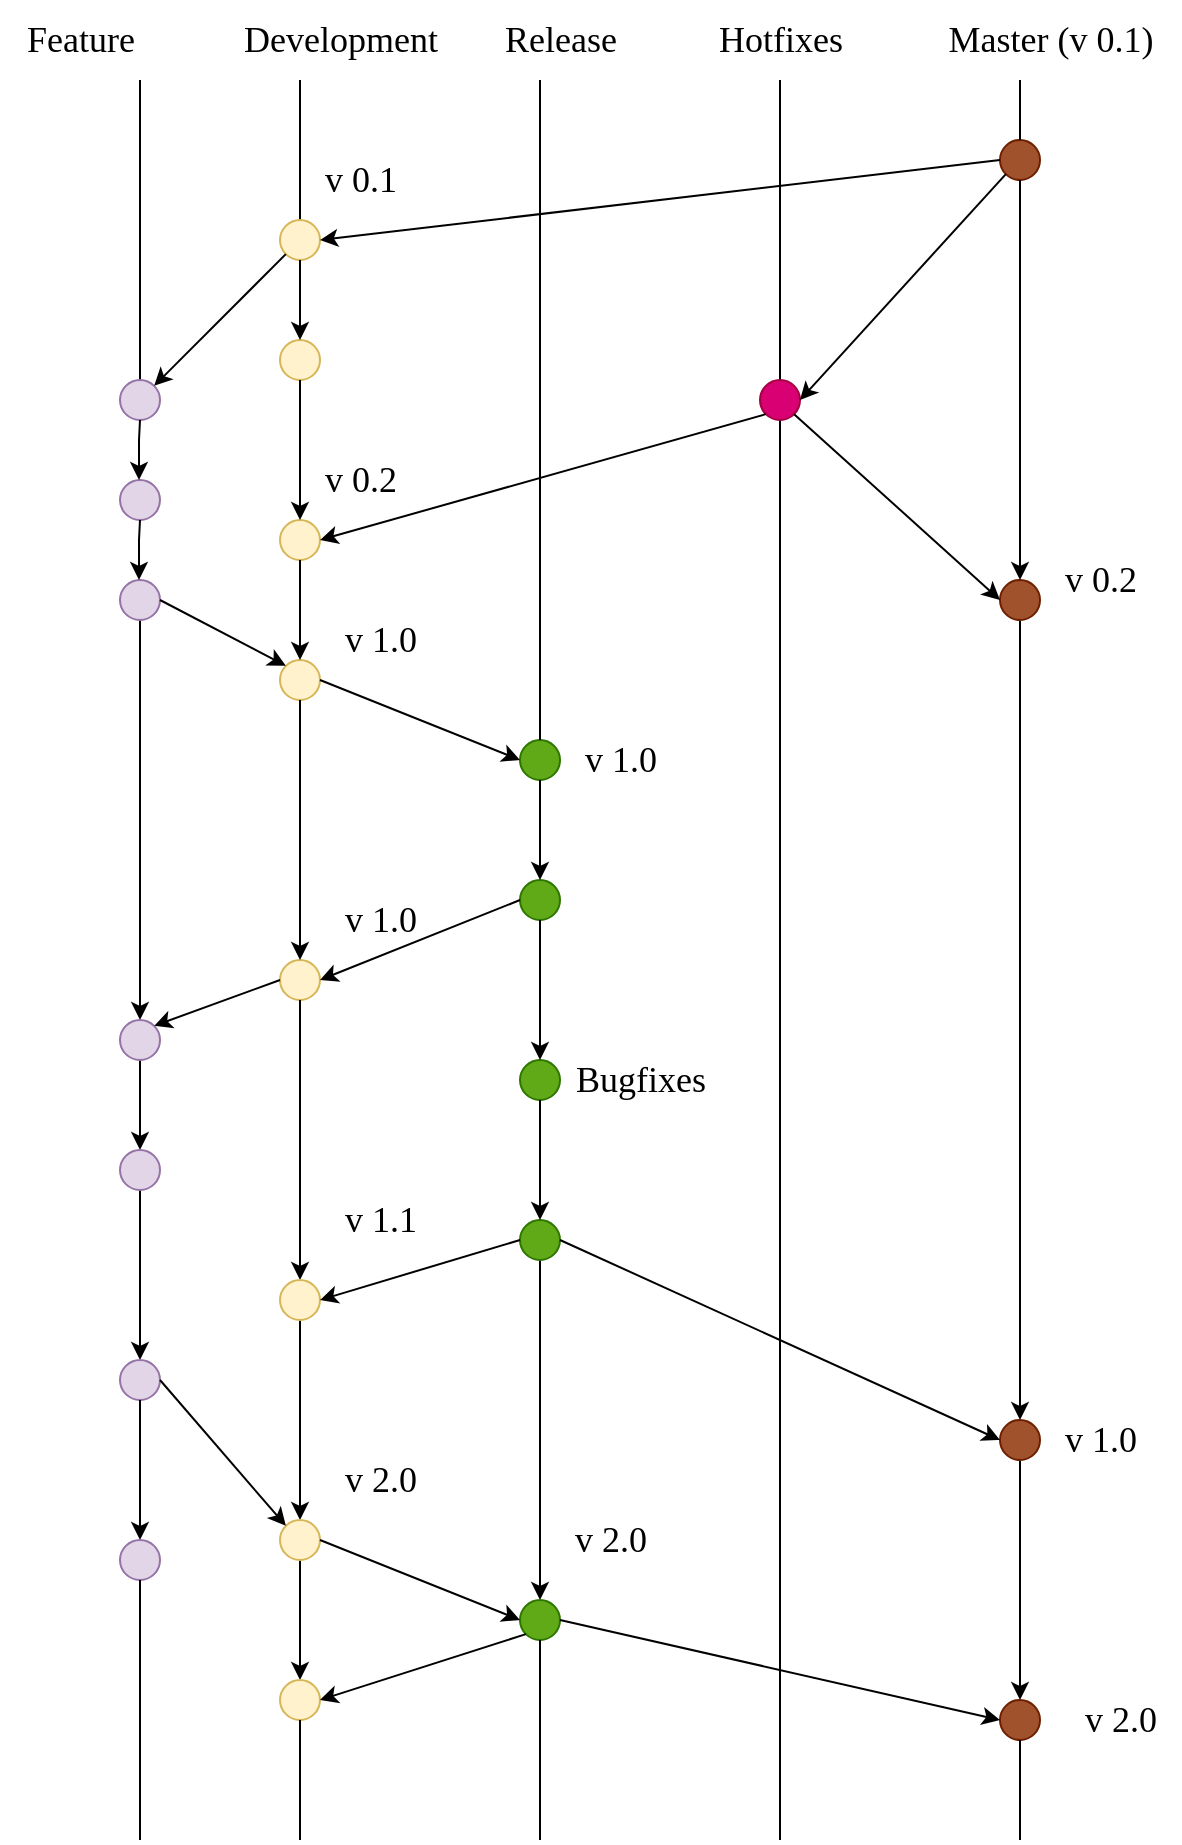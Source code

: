 <mxfile version="22.0.8" type="github">
  <diagram name="Page-1" id="VSwwi6WNwbjSL4F4yCFp">
    <mxGraphModel dx="1050" dy="534" grid="1" gridSize="10" guides="1" tooltips="1" connect="1" arrows="1" fold="1" page="1" pageScale="1" pageWidth="827" pageHeight="1169" math="0" shadow="0">
      <root>
        <mxCell id="0" />
        <mxCell id="1" parent="0" />
        <mxCell id="Z_4B-vqm52RrNjGj6U1s-2" value="" style="endArrow=none;html=1;rounded=0;" parent="1" source="Z_4B-vqm52RrNjGj6U1s-12" edge="1">
          <mxGeometry width="50" height="50" relative="1" as="geometry">
            <mxPoint x="120" y="1081.6" as="sourcePoint" />
            <mxPoint x="120" y="40" as="targetPoint" />
          </mxGeometry>
        </mxCell>
        <mxCell id="Z_4B-vqm52RrNjGj6U1s-4" value="" style="endArrow=none;html=1;rounded=0;" parent="1" source="Z_4B-vqm52RrNjGj6U1s-26" edge="1">
          <mxGeometry width="50" height="50" relative="1" as="geometry">
            <mxPoint x="200" y="1081.6" as="sourcePoint" />
            <mxPoint x="200" y="40" as="targetPoint" />
          </mxGeometry>
        </mxCell>
        <mxCell id="Z_4B-vqm52RrNjGj6U1s-6" value="" style="endArrow=none;html=1;rounded=0;" parent="1" source="Z_4B-vqm52RrNjGj6U1s-22" edge="1">
          <mxGeometry width="50" height="50" relative="1" as="geometry">
            <mxPoint x="440" y="1121.6" as="sourcePoint" />
            <mxPoint x="440" y="40" as="targetPoint" />
          </mxGeometry>
        </mxCell>
        <mxCell id="Z_4B-vqm52RrNjGj6U1s-12" value="" style="ellipse;whiteSpace=wrap;html=1;aspect=fixed;fillColor=#e1d5e7;strokeColor=#9673a6;" parent="1" vertex="1">
          <mxGeometry x="110" y="190" width="20" height="20" as="geometry" />
        </mxCell>
        <mxCell id="Z_4B-vqm52RrNjGj6U1s-14" value="" style="ellipse;whiteSpace=wrap;html=1;aspect=fixed;fillColor=#e1d5e7;strokeColor=#9673a6;" parent="1" vertex="1">
          <mxGeometry x="110" y="240" width="20" height="20" as="geometry" />
        </mxCell>
        <mxCell id="Z_4B-vqm52RrNjGj6U1s-83" style="edgeStyle=orthogonalEdgeStyle;rounded=0;orthogonalLoop=1;jettySize=auto;html=1;exitX=0.5;exitY=1;exitDx=0;exitDy=0;entryX=0.5;entryY=0;entryDx=0;entryDy=0;" parent="1" source="Z_4B-vqm52RrNjGj6U1s-16" target="Z_4B-vqm52RrNjGj6U1s-67" edge="1">
          <mxGeometry relative="1" as="geometry" />
        </mxCell>
        <mxCell id="Z_4B-vqm52RrNjGj6U1s-16" value="" style="ellipse;whiteSpace=wrap;html=1;aspect=fixed;fillColor=#e1d5e7;strokeColor=#9673a6;" parent="1" vertex="1">
          <mxGeometry x="110" y="290" width="20" height="20" as="geometry" />
        </mxCell>
        <mxCell id="Z_4B-vqm52RrNjGj6U1s-19" value="" style="ellipse;whiteSpace=wrap;html=1;aspect=fixed;fillColor=#a0522d;strokeColor=#6D1F00;fontColor=#ffffff;" parent="1" vertex="1">
          <mxGeometry x="550" y="70" width="20" height="20" as="geometry" />
        </mxCell>
        <mxCell id="Z_4B-vqm52RrNjGj6U1s-113" style="edgeStyle=orthogonalEdgeStyle;rounded=0;orthogonalLoop=1;jettySize=auto;html=1;exitX=0.5;exitY=1;exitDx=0;exitDy=0;entryX=0.5;entryY=0;entryDx=0;entryDy=0;" parent="1" source="Z_4B-vqm52RrNjGj6U1s-20" target="Z_4B-vqm52RrNjGj6U1s-86" edge="1">
          <mxGeometry relative="1" as="geometry" />
        </mxCell>
        <mxCell id="Z_4B-vqm52RrNjGj6U1s-20" value="" style="ellipse;whiteSpace=wrap;html=1;aspect=fixed;fillColor=#a0522d;strokeColor=#6D1F00;fontColor=#ffffff;" parent="1" vertex="1">
          <mxGeometry x="550" y="290" width="20" height="20" as="geometry" />
        </mxCell>
        <mxCell id="Z_4B-vqm52RrNjGj6U1s-23" value="" style="endArrow=none;html=1;rounded=0;" parent="1" target="Z_4B-vqm52RrNjGj6U1s-22" edge="1">
          <mxGeometry width="50" height="50" relative="1" as="geometry">
            <mxPoint x="440" y="920" as="sourcePoint" />
            <mxPoint x="440" y="40" as="targetPoint" />
          </mxGeometry>
        </mxCell>
        <mxCell id="Z_4B-vqm52RrNjGj6U1s-22" value="" style="ellipse;whiteSpace=wrap;html=1;aspect=fixed;fillColor=#d80073;fontColor=#ffffff;strokeColor=#A50040;" parent="1" vertex="1">
          <mxGeometry x="430" y="190" width="20" height="20" as="geometry" />
        </mxCell>
        <mxCell id="Z_4B-vqm52RrNjGj6U1s-24" value="" style="ellipse;whiteSpace=wrap;html=1;aspect=fixed;fillColor=#fff2cc;strokeColor=#d6b656;" parent="1" vertex="1">
          <mxGeometry x="190" y="260" width="20" height="20" as="geometry" />
        </mxCell>
        <mxCell id="Z_4B-vqm52RrNjGj6U1s-26" value="" style="ellipse;whiteSpace=wrap;html=1;aspect=fixed;fillColor=#fff2cc;strokeColor=#d6b656;" parent="1" vertex="1">
          <mxGeometry x="190" y="110" width="20" height="20" as="geometry" />
        </mxCell>
        <mxCell id="Z_4B-vqm52RrNjGj6U1s-28" value="" style="ellipse;whiteSpace=wrap;html=1;aspect=fixed;fillColor=#fff2cc;strokeColor=#d6b656;" parent="1" vertex="1">
          <mxGeometry x="190" y="170" width="20" height="20" as="geometry" />
        </mxCell>
        <mxCell id="Z_4B-vqm52RrNjGj6U1s-30" value="" style="endArrow=classic;html=1;rounded=0;entryX=1;entryY=0.5;entryDx=0;entryDy=0;exitX=0;exitY=0.5;exitDx=0;exitDy=0;" parent="1" source="Z_4B-vqm52RrNjGj6U1s-19" target="Z_4B-vqm52RrNjGj6U1s-26" edge="1">
          <mxGeometry width="50" height="50" relative="1" as="geometry">
            <mxPoint x="390" y="270" as="sourcePoint" />
            <mxPoint x="440" y="220" as="targetPoint" />
          </mxGeometry>
        </mxCell>
        <mxCell id="Z_4B-vqm52RrNjGj6U1s-31" value="" style="endArrow=classic;html=1;rounded=0;exitX=0.5;exitY=1;exitDx=0;exitDy=0;entryX=0.5;entryY=0;entryDx=0;entryDy=0;" parent="1" source="Z_4B-vqm52RrNjGj6U1s-26" target="Z_4B-vqm52RrNjGj6U1s-28" edge="1">
          <mxGeometry width="50" height="50" relative="1" as="geometry">
            <mxPoint x="390" y="270" as="sourcePoint" />
            <mxPoint x="440" y="220" as="targetPoint" />
          </mxGeometry>
        </mxCell>
        <mxCell id="Z_4B-vqm52RrNjGj6U1s-32" value="" style="endArrow=classic;html=1;rounded=0;exitX=0.5;exitY=1;exitDx=0;exitDy=0;entryX=0.5;entryY=0;entryDx=0;entryDy=0;" parent="1" source="Z_4B-vqm52RrNjGj6U1s-28" target="Z_4B-vqm52RrNjGj6U1s-24" edge="1">
          <mxGeometry width="50" height="50" relative="1" as="geometry">
            <mxPoint x="210" y="140" as="sourcePoint" />
            <mxPoint x="210" y="180" as="targetPoint" />
          </mxGeometry>
        </mxCell>
        <mxCell id="Z_4B-vqm52RrNjGj6U1s-34" value="" style="endArrow=classic;html=1;rounded=0;exitX=0;exitY=1;exitDx=0;exitDy=0;entryX=1;entryY=0;entryDx=0;entryDy=0;" parent="1" source="Z_4B-vqm52RrNjGj6U1s-26" target="Z_4B-vqm52RrNjGj6U1s-12" edge="1">
          <mxGeometry width="50" height="50" relative="1" as="geometry">
            <mxPoint x="200" y="130" as="sourcePoint" />
            <mxPoint x="60" y="170" as="targetPoint" />
          </mxGeometry>
        </mxCell>
        <mxCell id="Z_4B-vqm52RrNjGj6U1s-35" value="" style="endArrow=classic;html=1;rounded=0;entryX=0.5;entryY=0;entryDx=0;entryDy=0;" parent="1" edge="1">
          <mxGeometry width="50" height="50" relative="1" as="geometry">
            <mxPoint x="120" y="210" as="sourcePoint" />
            <mxPoint x="119.5" y="240" as="targetPoint" />
            <Array as="points">
              <mxPoint x="119.5" y="220" />
            </Array>
          </mxGeometry>
        </mxCell>
        <mxCell id="Z_4B-vqm52RrNjGj6U1s-36" value="" style="endArrow=classic;html=1;rounded=0;entryX=0.5;entryY=0;entryDx=0;entryDy=0;" parent="1" edge="1">
          <mxGeometry width="50" height="50" relative="1" as="geometry">
            <mxPoint x="120" y="260" as="sourcePoint" />
            <mxPoint x="119.5" y="290" as="targetPoint" />
            <Array as="points">
              <mxPoint x="119.5" y="270" />
            </Array>
          </mxGeometry>
        </mxCell>
        <mxCell id="Z_4B-vqm52RrNjGj6U1s-37" value="" style="endArrow=classic;html=1;rounded=0;entryX=1;entryY=0.5;entryDx=0;entryDy=0;exitX=0;exitY=1;exitDx=0;exitDy=0;" parent="1" source="Z_4B-vqm52RrNjGj6U1s-22" edge="1">
          <mxGeometry width="50" height="50" relative="1" as="geometry">
            <mxPoint x="550" y="230" as="sourcePoint" />
            <mxPoint x="210" y="270" as="targetPoint" />
          </mxGeometry>
        </mxCell>
        <mxCell id="Z_4B-vqm52RrNjGj6U1s-38" value="" style="endArrow=classic;html=1;rounded=0;entryX=0;entryY=0.5;entryDx=0;entryDy=0;exitX=1;exitY=1;exitDx=0;exitDy=0;" parent="1" source="Z_4B-vqm52RrNjGj6U1s-22" target="Z_4B-vqm52RrNjGj6U1s-20" edge="1">
          <mxGeometry width="50" height="50" relative="1" as="geometry">
            <mxPoint x="390" y="370" as="sourcePoint" />
            <mxPoint x="440" y="320" as="targetPoint" />
          </mxGeometry>
        </mxCell>
        <mxCell id="Z_4B-vqm52RrNjGj6U1s-39" value="" style="ellipse;whiteSpace=wrap;html=1;aspect=fixed;fillColor=#fff2cc;strokeColor=#d6b656;" parent="1" vertex="1">
          <mxGeometry x="190" y="330" width="20" height="20" as="geometry" />
        </mxCell>
        <mxCell id="Z_4B-vqm52RrNjGj6U1s-41" value="" style="ellipse;whiteSpace=wrap;html=1;aspect=fixed;fillColor=#fff2cc;strokeColor=#d6b656;" parent="1" vertex="1">
          <mxGeometry x="190" y="480" width="20" height="20" as="geometry" />
        </mxCell>
        <mxCell id="Z_4B-vqm52RrNjGj6U1s-44" value="" style="ellipse;whiteSpace=wrap;html=1;aspect=fixed;fillColor=#60a917;strokeColor=#2D7600;fontColor=#ffffff;" parent="1" vertex="1">
          <mxGeometry x="310" y="370" width="20" height="20" as="geometry" />
        </mxCell>
        <mxCell id="Z_4B-vqm52RrNjGj6U1s-45" value="" style="ellipse;whiteSpace=wrap;html=1;aspect=fixed;fillColor=#60a917;strokeColor=#2D7600;fontColor=#ffffff;" parent="1" vertex="1">
          <mxGeometry x="310" y="440" width="20" height="20" as="geometry" />
        </mxCell>
        <mxCell id="Z_4B-vqm52RrNjGj6U1s-49" value="" style="endArrow=classic;html=1;rounded=0;exitX=1;exitY=0.5;exitDx=0;exitDy=0;entryX=0;entryY=0;entryDx=0;entryDy=0;" parent="1" source="Z_4B-vqm52RrNjGj6U1s-16" target="Z_4B-vqm52RrNjGj6U1s-39" edge="1">
          <mxGeometry width="50" height="50" relative="1" as="geometry">
            <mxPoint x="390" y="370" as="sourcePoint" />
            <mxPoint x="440" y="320" as="targetPoint" />
          </mxGeometry>
        </mxCell>
        <mxCell id="Z_4B-vqm52RrNjGj6U1s-50" value="" style="endArrow=classic;html=1;rounded=0;entryX=0;entryY=0.5;entryDx=0;entryDy=0;exitX=1;exitY=0.5;exitDx=0;exitDy=0;" parent="1" source="Z_4B-vqm52RrNjGj6U1s-39" target="Z_4B-vqm52RrNjGj6U1s-44" edge="1">
          <mxGeometry width="50" height="50" relative="1" as="geometry">
            <mxPoint x="207" y="347" as="sourcePoint" />
            <mxPoint x="273" y="373" as="targetPoint" />
          </mxGeometry>
        </mxCell>
        <mxCell id="Z_4B-vqm52RrNjGj6U1s-51" value="" style="endArrow=none;html=1;rounded=0;exitX=0.5;exitY=0;exitDx=0;exitDy=0;" parent="1" source="Z_4B-vqm52RrNjGj6U1s-44" edge="1">
          <mxGeometry width="50" height="50" relative="1" as="geometry">
            <mxPoint x="390" y="370" as="sourcePoint" />
            <mxPoint x="320" y="40" as="targetPoint" />
          </mxGeometry>
        </mxCell>
        <mxCell id="Z_4B-vqm52RrNjGj6U1s-52" value="" style="endArrow=classic;html=1;rounded=0;exitX=0.5;exitY=1;exitDx=0;exitDy=0;entryX=0.5;entryY=0;entryDx=0;entryDy=0;" parent="1" source="Z_4B-vqm52RrNjGj6U1s-44" target="Z_4B-vqm52RrNjGj6U1s-45" edge="1">
          <mxGeometry width="50" height="50" relative="1" as="geometry">
            <mxPoint x="390" y="470" as="sourcePoint" />
            <mxPoint x="440" y="420" as="targetPoint" />
          </mxGeometry>
        </mxCell>
        <mxCell id="Z_4B-vqm52RrNjGj6U1s-57" value="" style="endArrow=classic;html=1;rounded=0;exitX=0;exitY=0.5;exitDx=0;exitDy=0;entryX=1;entryY=0.5;entryDx=0;entryDy=0;" parent="1" source="Z_4B-vqm52RrNjGj6U1s-45" target="Z_4B-vqm52RrNjGj6U1s-41" edge="1">
          <mxGeometry width="50" height="50" relative="1" as="geometry">
            <mxPoint x="390" y="470" as="sourcePoint" />
            <mxPoint x="440" y="420" as="targetPoint" />
          </mxGeometry>
        </mxCell>
        <mxCell id="Z_4B-vqm52RrNjGj6U1s-58" value="" style="endArrow=classic;html=1;rounded=0;exitX=0.5;exitY=1;exitDx=0;exitDy=0;entryX=0.5;entryY=0;entryDx=0;entryDy=0;" parent="1" source="Z_4B-vqm52RrNjGj6U1s-24" target="Z_4B-vqm52RrNjGj6U1s-39" edge="1">
          <mxGeometry width="50" height="50" relative="1" as="geometry">
            <mxPoint x="390" y="470" as="sourcePoint" />
            <mxPoint x="440" y="420" as="targetPoint" />
          </mxGeometry>
        </mxCell>
        <mxCell id="Z_4B-vqm52RrNjGj6U1s-59" value="" style="endArrow=classic;html=1;rounded=0;exitX=0.5;exitY=1;exitDx=0;exitDy=0;entryX=0.5;entryY=0;entryDx=0;entryDy=0;" parent="1" source="Z_4B-vqm52RrNjGj6U1s-39" target="Z_4B-vqm52RrNjGj6U1s-41" edge="1">
          <mxGeometry width="50" height="50" relative="1" as="geometry">
            <mxPoint x="220" y="380" as="sourcePoint" />
            <mxPoint x="220" y="430" as="targetPoint" />
          </mxGeometry>
        </mxCell>
        <mxCell id="Z_4B-vqm52RrNjGj6U1s-60" value="" style="endArrow=classic;html=1;rounded=0;exitX=0.5;exitY=1;exitDx=0;exitDy=0;entryX=0.5;entryY=0;entryDx=0;entryDy=0;" parent="1" source="Z_4B-vqm52RrNjGj6U1s-41" target="Z_4B-vqm52RrNjGj6U1s-89" edge="1">
          <mxGeometry width="50" height="50" relative="1" as="geometry">
            <mxPoint x="199.5" y="520" as="sourcePoint" />
            <mxPoint x="200" y="575" as="targetPoint" />
          </mxGeometry>
        </mxCell>
        <mxCell id="Z_4B-vqm52RrNjGj6U1s-61" value="" style="ellipse;whiteSpace=wrap;html=1;aspect=fixed;fillColor=#60a917;strokeColor=#2D7600;fontColor=#ffffff;" parent="1" vertex="1">
          <mxGeometry x="310" y="530" width="20" height="20" as="geometry" />
        </mxCell>
        <mxCell id="Z_4B-vqm52RrNjGj6U1s-95" style="edgeStyle=orthogonalEdgeStyle;rounded=0;orthogonalLoop=1;jettySize=auto;html=1;exitX=0.5;exitY=1;exitDx=0;exitDy=0;entryX=0.5;entryY=0;entryDx=0;entryDy=0;" parent="1" source="Z_4B-vqm52RrNjGj6U1s-63" target="Z_4B-vqm52RrNjGj6U1s-90" edge="1">
          <mxGeometry relative="1" as="geometry" />
        </mxCell>
        <mxCell id="Z_4B-vqm52RrNjGj6U1s-63" value="" style="ellipse;whiteSpace=wrap;html=1;aspect=fixed;fillColor=#60a917;strokeColor=#2D7600;fontColor=#ffffff;" parent="1" vertex="1">
          <mxGeometry x="310" y="610" width="20" height="20" as="geometry" />
        </mxCell>
        <mxCell id="Z_4B-vqm52RrNjGj6U1s-82" style="edgeStyle=orthogonalEdgeStyle;rounded=0;orthogonalLoop=1;jettySize=auto;html=1;exitX=0.5;exitY=1;exitDx=0;exitDy=0;entryX=0.5;entryY=0;entryDx=0;entryDy=0;" parent="1" source="Z_4B-vqm52RrNjGj6U1s-67" target="Z_4B-vqm52RrNjGj6U1s-108" edge="1">
          <mxGeometry relative="1" as="geometry">
            <mxPoint x="120" y="555" as="targetPoint" />
          </mxGeometry>
        </mxCell>
        <mxCell id="Z_4B-vqm52RrNjGj6U1s-67" value="" style="ellipse;whiteSpace=wrap;html=1;aspect=fixed;fillColor=#e1d5e7;strokeColor=#9673a6;" parent="1" vertex="1">
          <mxGeometry x="110" y="510" width="20" height="20" as="geometry" />
        </mxCell>
        <mxCell id="Z_4B-vqm52RrNjGj6U1s-71" value="" style="endArrow=classic;html=1;rounded=0;exitX=0.5;exitY=1;exitDx=0;exitDy=0;entryX=0.5;entryY=0;entryDx=0;entryDy=0;" parent="1" source="Z_4B-vqm52RrNjGj6U1s-45" target="Z_4B-vqm52RrNjGj6U1s-61" edge="1">
          <mxGeometry width="50" height="50" relative="1" as="geometry">
            <mxPoint x="210" y="510" as="sourcePoint" />
            <mxPoint x="210" y="585" as="targetPoint" />
          </mxGeometry>
        </mxCell>
        <mxCell id="Z_4B-vqm52RrNjGj6U1s-72" value="" style="endArrow=classic;html=1;rounded=0;entryX=0.5;entryY=0;entryDx=0;entryDy=0;exitX=0.5;exitY=1;exitDx=0;exitDy=0;" parent="1" source="Z_4B-vqm52RrNjGj6U1s-61" target="Z_4B-vqm52RrNjGj6U1s-63" edge="1">
          <mxGeometry width="50" height="50" relative="1" as="geometry">
            <mxPoint x="320" y="570" as="sourcePoint" />
            <mxPoint x="330" y="540" as="targetPoint" />
          </mxGeometry>
        </mxCell>
        <mxCell id="Z_4B-vqm52RrNjGj6U1s-74" value="" style="endArrow=classic;html=1;rounded=0;entryX=1;entryY=0.5;entryDx=0;entryDy=0;exitX=0;exitY=1;exitDx=0;exitDy=0;" parent="1" source="Z_4B-vqm52RrNjGj6U1s-19" target="Z_4B-vqm52RrNjGj6U1s-22" edge="1">
          <mxGeometry width="50" height="50" relative="1" as="geometry">
            <mxPoint x="390" y="310" as="sourcePoint" />
            <mxPoint x="440" y="260" as="targetPoint" />
          </mxGeometry>
        </mxCell>
        <mxCell id="Z_4B-vqm52RrNjGj6U1s-75" value="" style="endArrow=classic;html=1;rounded=0;entryX=0.5;entryY=0;entryDx=0;entryDy=0;exitX=0.5;exitY=1;exitDx=0;exitDy=0;" parent="1" source="Z_4B-vqm52RrNjGj6U1s-19" target="Z_4B-vqm52RrNjGj6U1s-20" edge="1">
          <mxGeometry width="50" height="50" relative="1" as="geometry">
            <mxPoint x="390" y="310" as="sourcePoint" />
            <mxPoint x="440" y="260" as="targetPoint" />
          </mxGeometry>
        </mxCell>
        <mxCell id="Z_4B-vqm52RrNjGj6U1s-76" value="" style="endArrow=none;html=1;rounded=0;exitX=0.5;exitY=0;exitDx=0;exitDy=0;" parent="1" source="Z_4B-vqm52RrNjGj6U1s-19" edge="1">
          <mxGeometry width="50" height="50" relative="1" as="geometry">
            <mxPoint x="390" y="310" as="sourcePoint" />
            <mxPoint x="560" y="40" as="targetPoint" />
          </mxGeometry>
        </mxCell>
        <mxCell id="Z_4B-vqm52RrNjGj6U1s-85" style="edgeStyle=orthogonalEdgeStyle;rounded=0;orthogonalLoop=1;jettySize=auto;html=1;exitX=0.5;exitY=1;exitDx=0;exitDy=0;entryX=0.5;entryY=0;entryDx=0;entryDy=0;" parent="1" source="Z_4B-vqm52RrNjGj6U1s-108" target="Z_4B-vqm52RrNjGj6U1s-69" edge="1">
          <mxGeometry relative="1" as="geometry">
            <mxPoint x="120" y="575" as="sourcePoint" />
          </mxGeometry>
        </mxCell>
        <mxCell id="Z_4B-vqm52RrNjGj6U1s-69" value="" style="ellipse;whiteSpace=wrap;html=1;aspect=fixed;fillColor=#e1d5e7;strokeColor=#9673a6;" parent="1" vertex="1">
          <mxGeometry x="110" y="680" width="20" height="20" as="geometry" />
        </mxCell>
        <mxCell id="Z_4B-vqm52RrNjGj6U1s-114" style="edgeStyle=orthogonalEdgeStyle;rounded=0;orthogonalLoop=1;jettySize=auto;html=1;exitX=0.5;exitY=1;exitDx=0;exitDy=0;entryX=0.5;entryY=0;entryDx=0;entryDy=0;" parent="1" source="Z_4B-vqm52RrNjGj6U1s-86" target="Z_4B-vqm52RrNjGj6U1s-112" edge="1">
          <mxGeometry relative="1" as="geometry" />
        </mxCell>
        <mxCell id="Z_4B-vqm52RrNjGj6U1s-86" value="" style="ellipse;whiteSpace=wrap;html=1;aspect=fixed;fillColor=#a0522d;strokeColor=#6D1F00;fontColor=#ffffff;" parent="1" vertex="1">
          <mxGeometry x="550" y="710" width="20" height="20" as="geometry" />
        </mxCell>
        <mxCell id="Z_4B-vqm52RrNjGj6U1s-97" style="edgeStyle=orthogonalEdgeStyle;rounded=0;orthogonalLoop=1;jettySize=auto;html=1;exitX=0.5;exitY=1;exitDx=0;exitDy=0;entryX=0.5;entryY=0;entryDx=0;entryDy=0;" parent="1" source="Z_4B-vqm52RrNjGj6U1s-89" target="Z_4B-vqm52RrNjGj6U1s-91" edge="1">
          <mxGeometry relative="1" as="geometry" />
        </mxCell>
        <mxCell id="Z_4B-vqm52RrNjGj6U1s-89" value="" style="ellipse;whiteSpace=wrap;html=1;aspect=fixed;fillColor=#fff2cc;strokeColor=#d6b656;" parent="1" vertex="1">
          <mxGeometry x="190" y="640" width="20" height="20" as="geometry" />
        </mxCell>
        <mxCell id="Z_4B-vqm52RrNjGj6U1s-90" value="" style="ellipse;whiteSpace=wrap;html=1;aspect=fixed;fillColor=#60a917;strokeColor=#2D7600;fontColor=#ffffff;" parent="1" vertex="1">
          <mxGeometry x="310" y="800" width="20" height="20" as="geometry" />
        </mxCell>
        <mxCell id="Z_4B-vqm52RrNjGj6U1s-117" style="edgeStyle=orthogonalEdgeStyle;rounded=0;orthogonalLoop=1;jettySize=auto;html=1;exitX=0.5;exitY=1;exitDx=0;exitDy=0;entryX=0.5;entryY=0;entryDx=0;entryDy=0;" parent="1" source="Z_4B-vqm52RrNjGj6U1s-91" target="Z_4B-vqm52RrNjGj6U1s-116" edge="1">
          <mxGeometry relative="1" as="geometry" />
        </mxCell>
        <mxCell id="Z_4B-vqm52RrNjGj6U1s-91" value="" style="ellipse;whiteSpace=wrap;html=1;aspect=fixed;fillColor=#fff2cc;strokeColor=#d6b656;" parent="1" vertex="1">
          <mxGeometry x="190" y="760" width="20" height="20" as="geometry" />
        </mxCell>
        <mxCell id="Z_4B-vqm52RrNjGj6U1s-93" value="" style="endArrow=classic;html=1;rounded=0;exitX=1;exitY=0.5;exitDx=0;exitDy=0;entryX=0;entryY=0.5;entryDx=0;entryDy=0;" parent="1" source="Z_4B-vqm52RrNjGj6U1s-63" target="Z_4B-vqm52RrNjGj6U1s-86" edge="1">
          <mxGeometry width="50" height="50" relative="1" as="geometry">
            <mxPoint x="340" y="640" as="sourcePoint" />
            <mxPoint x="440" y="680" as="targetPoint" />
          </mxGeometry>
        </mxCell>
        <mxCell id="Z_4B-vqm52RrNjGj6U1s-96" value="" style="endArrow=classic;html=1;rounded=0;exitX=0;exitY=0.5;exitDx=0;exitDy=0;entryX=1;entryY=0.5;entryDx=0;entryDy=0;" parent="1" source="Z_4B-vqm52RrNjGj6U1s-63" target="Z_4B-vqm52RrNjGj6U1s-89" edge="1">
          <mxGeometry width="50" height="50" relative="1" as="geometry">
            <mxPoint x="390" y="730" as="sourcePoint" />
            <mxPoint x="440" y="680" as="targetPoint" />
          </mxGeometry>
        </mxCell>
        <mxCell id="Z_4B-vqm52RrNjGj6U1s-102" style="edgeStyle=orthogonalEdgeStyle;rounded=0;orthogonalLoop=1;jettySize=auto;html=1;exitX=0.5;exitY=1;exitDx=0;exitDy=0;entryX=0;entryY=0.5;entryDx=0;entryDy=0;" parent="1" source="Z_4B-vqm52RrNjGj6U1s-69" target="Z_4B-vqm52RrNjGj6U1s-100" edge="1">
          <mxGeometry relative="1" as="geometry">
            <mxPoint x="120" y="730" as="sourcePoint" />
          </mxGeometry>
        </mxCell>
        <mxCell id="Z_4B-vqm52RrNjGj6U1s-100" value="" style="ellipse;whiteSpace=wrap;html=1;aspect=fixed;fillColor=#e1d5e7;strokeColor=#9673a6;direction=south;" parent="1" vertex="1">
          <mxGeometry x="110" y="770" width="20" height="20" as="geometry" />
        </mxCell>
        <mxCell id="Z_4B-vqm52RrNjGj6U1s-103" value="" style="endArrow=classic;html=1;rounded=0;exitX=0;exitY=0.5;exitDx=0;exitDy=0;entryX=1;entryY=0;entryDx=0;entryDy=0;" parent="1" source="Z_4B-vqm52RrNjGj6U1s-41" target="Z_4B-vqm52RrNjGj6U1s-67" edge="1">
          <mxGeometry width="50" height="50" relative="1" as="geometry">
            <mxPoint x="390" y="630" as="sourcePoint" />
            <mxPoint x="440" y="580" as="targetPoint" />
          </mxGeometry>
        </mxCell>
        <mxCell id="Z_4B-vqm52RrNjGj6U1s-109" value="" style="edgeStyle=orthogonalEdgeStyle;rounded=0;orthogonalLoop=1;jettySize=auto;html=1;exitX=0.5;exitY=1;exitDx=0;exitDy=0;entryX=0.5;entryY=0;entryDx=0;entryDy=0;" parent="1" target="Z_4B-vqm52RrNjGj6U1s-108" edge="1">
          <mxGeometry relative="1" as="geometry">
            <mxPoint x="120" y="575" as="sourcePoint" />
            <mxPoint x="120" y="680" as="targetPoint" />
          </mxGeometry>
        </mxCell>
        <mxCell id="Z_4B-vqm52RrNjGj6U1s-108" value="" style="ellipse;whiteSpace=wrap;html=1;aspect=fixed;fillColor=#e1d5e7;strokeColor=#9673a6;" parent="1" vertex="1">
          <mxGeometry x="110" y="575" width="20" height="20" as="geometry" />
        </mxCell>
        <mxCell id="Z_4B-vqm52RrNjGj6U1s-110" value="" style="endArrow=classic;html=1;rounded=0;exitX=1;exitY=0.5;exitDx=0;exitDy=0;entryX=0;entryY=0;entryDx=0;entryDy=0;" parent="1" source="Z_4B-vqm52RrNjGj6U1s-69" target="Z_4B-vqm52RrNjGj6U1s-91" edge="1">
          <mxGeometry width="50" height="50" relative="1" as="geometry">
            <mxPoint x="390" y="630" as="sourcePoint" />
            <mxPoint x="440" y="580" as="targetPoint" />
          </mxGeometry>
        </mxCell>
        <mxCell id="Z_4B-vqm52RrNjGj6U1s-111" value="" style="endArrow=classic;html=1;rounded=0;exitX=1;exitY=0.5;exitDx=0;exitDy=0;entryX=0;entryY=0.5;entryDx=0;entryDy=0;" parent="1" source="Z_4B-vqm52RrNjGj6U1s-91" target="Z_4B-vqm52RrNjGj6U1s-90" edge="1">
          <mxGeometry width="50" height="50" relative="1" as="geometry">
            <mxPoint x="390" y="630" as="sourcePoint" />
            <mxPoint x="440" y="580" as="targetPoint" />
          </mxGeometry>
        </mxCell>
        <mxCell id="Z_4B-vqm52RrNjGj6U1s-112" value="" style="ellipse;whiteSpace=wrap;html=1;aspect=fixed;fillColor=#a0522d;strokeColor=#6D1F00;fontColor=#ffffff;" parent="1" vertex="1">
          <mxGeometry x="550" y="850" width="20" height="20" as="geometry" />
        </mxCell>
        <mxCell id="Z_4B-vqm52RrNjGj6U1s-115" value="" style="endArrow=classic;html=1;rounded=0;exitX=1;exitY=0.5;exitDx=0;exitDy=0;entryX=0;entryY=0.5;entryDx=0;entryDy=0;" parent="1" source="Z_4B-vqm52RrNjGj6U1s-90" target="Z_4B-vqm52RrNjGj6U1s-112" edge="1">
          <mxGeometry width="50" height="50" relative="1" as="geometry">
            <mxPoint x="390" y="820" as="sourcePoint" />
            <mxPoint x="440" y="770" as="targetPoint" />
          </mxGeometry>
        </mxCell>
        <mxCell id="Z_4B-vqm52RrNjGj6U1s-116" value="" style="ellipse;whiteSpace=wrap;html=1;aspect=fixed;fillColor=#fff2cc;strokeColor=#d6b656;" parent="1" vertex="1">
          <mxGeometry x="190" y="840" width="20" height="20" as="geometry" />
        </mxCell>
        <mxCell id="Z_4B-vqm52RrNjGj6U1s-118" value="" style="endArrow=classic;html=1;rounded=0;exitX=0;exitY=1;exitDx=0;exitDy=0;entryX=1;entryY=0.5;entryDx=0;entryDy=0;" parent="1" source="Z_4B-vqm52RrNjGj6U1s-90" target="Z_4B-vqm52RrNjGj6U1s-116" edge="1">
          <mxGeometry width="50" height="50" relative="1" as="geometry">
            <mxPoint x="390" y="920" as="sourcePoint" />
            <mxPoint x="440" y="870" as="targetPoint" />
          </mxGeometry>
        </mxCell>
        <mxCell id="Z_4B-vqm52RrNjGj6U1s-119" value="" style="endArrow=none;html=1;rounded=0;exitX=1;exitY=0.5;exitDx=0;exitDy=0;" parent="1" source="Z_4B-vqm52RrNjGj6U1s-100" edge="1">
          <mxGeometry width="50" height="50" relative="1" as="geometry">
            <mxPoint x="120" y="800" as="sourcePoint" />
            <mxPoint x="120" y="920" as="targetPoint" />
          </mxGeometry>
        </mxCell>
        <mxCell id="Z_4B-vqm52RrNjGj6U1s-120" value="" style="endArrow=none;html=1;rounded=0;exitX=0.5;exitY=1;exitDx=0;exitDy=0;" parent="1" source="Z_4B-vqm52RrNjGj6U1s-90" edge="1">
          <mxGeometry width="50" height="50" relative="1" as="geometry">
            <mxPoint x="390" y="920" as="sourcePoint" />
            <mxPoint x="320" y="920" as="targetPoint" />
          </mxGeometry>
        </mxCell>
        <mxCell id="Z_4B-vqm52RrNjGj6U1s-121" value="" style="endArrow=none;html=1;rounded=0;" parent="1" edge="1">
          <mxGeometry width="50" height="50" relative="1" as="geometry">
            <mxPoint x="200" y="860" as="sourcePoint" />
            <mxPoint x="200" y="920" as="targetPoint" />
          </mxGeometry>
        </mxCell>
        <mxCell id="Z_4B-vqm52RrNjGj6U1s-122" value="" style="endArrow=none;html=1;rounded=0;entryX=0.5;entryY=1;entryDx=0;entryDy=0;" parent="1" target="Z_4B-vqm52RrNjGj6U1s-112" edge="1">
          <mxGeometry width="50" height="50" relative="1" as="geometry">
            <mxPoint x="560" y="920" as="sourcePoint" />
            <mxPoint x="440" y="870" as="targetPoint" />
          </mxGeometry>
        </mxCell>
        <mxCell id="Z_4B-vqm52RrNjGj6U1s-123" value="&lt;font style=&quot;font-size: 18px;&quot; face=&quot;Times New Roman&quot;&gt;Master (v 0.1)&lt;/font&gt;" style="text;html=1;align=center;verticalAlign=middle;resizable=0;points=[];autosize=1;strokeColor=none;fillColor=none;" parent="1" vertex="1">
          <mxGeometry x="510" width="130" height="40" as="geometry" />
        </mxCell>
        <mxCell id="Z_4B-vqm52RrNjGj6U1s-124" value="&lt;font style=&quot;font-size: 18px;&quot; face=&quot;Times New Roman&quot;&gt;Hotfixes&lt;/font&gt;" style="text;html=1;align=center;verticalAlign=middle;resizable=0;points=[];autosize=1;strokeColor=none;fillColor=none;" parent="1" vertex="1">
          <mxGeometry x="395" width="90" height="40" as="geometry" />
        </mxCell>
        <mxCell id="Z_4B-vqm52RrNjGj6U1s-125" value="&lt;font style=&quot;font-size: 18px;&quot; face=&quot;Times New Roman&quot;&gt;Release&lt;/font&gt;" style="text;html=1;align=center;verticalAlign=middle;resizable=0;points=[];autosize=1;strokeColor=none;fillColor=none;" parent="1" vertex="1">
          <mxGeometry x="290" width="80" height="40" as="geometry" />
        </mxCell>
        <mxCell id="Z_4B-vqm52RrNjGj6U1s-126" value="&lt;font style=&quot;font-size: 18px;&quot; face=&quot;Times New Roman&quot;&gt;Development&lt;/font&gt;" style="text;html=1;align=center;verticalAlign=middle;resizable=0;points=[];autosize=1;strokeColor=none;fillColor=none;" parent="1" vertex="1">
          <mxGeometry x="160" width="120" height="40" as="geometry" />
        </mxCell>
        <mxCell id="Z_4B-vqm52RrNjGj6U1s-127" value="&lt;font style=&quot;font-size: 18px;&quot; face=&quot;Times New Roman&quot;&gt;Feature&lt;/font&gt;" style="text;html=1;align=center;verticalAlign=middle;resizable=0;points=[];autosize=1;strokeColor=none;fillColor=none;" parent="1" vertex="1">
          <mxGeometry x="50" width="80" height="40" as="geometry" />
        </mxCell>
        <mxCell id="Z_4B-vqm52RrNjGj6U1s-128" value="&lt;font style=&quot;font-size: 18px;&quot; face=&quot;Times New Roman&quot;&gt;v 0.2&lt;/font&gt;" style="text;html=1;align=center;verticalAlign=middle;resizable=0;points=[];autosize=1;strokeColor=none;fillColor=none;" parent="1" vertex="1">
          <mxGeometry x="570" y="270" width="60" height="40" as="geometry" />
        </mxCell>
        <mxCell id="Z_4B-vqm52RrNjGj6U1s-129" value="&lt;font style=&quot;font-size: 18px;&quot; face=&quot;Times New Roman&quot;&gt;v 0.1&lt;/font&gt;" style="text;html=1;align=center;verticalAlign=middle;resizable=0;points=[];autosize=1;strokeColor=none;fillColor=none;" parent="1" vertex="1">
          <mxGeometry x="200" y="70" width="60" height="40" as="geometry" />
        </mxCell>
        <mxCell id="Z_4B-vqm52RrNjGj6U1s-130" value="&lt;font style=&quot;font-size: 18px;&quot; face=&quot;Times New Roman&quot;&gt;v 0.2&lt;/font&gt;" style="text;html=1;align=center;verticalAlign=middle;resizable=0;points=[];autosize=1;strokeColor=none;fillColor=none;" parent="1" vertex="1">
          <mxGeometry x="200" y="220" width="60" height="40" as="geometry" />
        </mxCell>
        <mxCell id="Z_4B-vqm52RrNjGj6U1s-131" value="&lt;font style=&quot;font-size: 18px;&quot; face=&quot;Times New Roman&quot;&gt;v 1.0&lt;/font&gt;" style="text;html=1;align=center;verticalAlign=middle;resizable=0;points=[];autosize=1;strokeColor=none;fillColor=none;" parent="1" vertex="1">
          <mxGeometry x="330" y="360" width="60" height="40" as="geometry" />
        </mxCell>
        <mxCell id="Z_4B-vqm52RrNjGj6U1s-132" value="&lt;font style=&quot;font-size: 18px;&quot; face=&quot;Times New Roman&quot;&gt;Bugfixes&lt;/font&gt;" style="text;html=1;align=center;verticalAlign=middle;resizable=0;points=[];autosize=1;strokeColor=none;fillColor=none;" parent="1" vertex="1">
          <mxGeometry x="325" y="520" width="90" height="40" as="geometry" />
        </mxCell>
        <mxCell id="Z_4B-vqm52RrNjGj6U1s-133" value="&lt;font style=&quot;font-size: 18px;&quot; face=&quot;Times New Roman&quot;&gt;v 1.0&lt;/font&gt;" style="text;html=1;align=center;verticalAlign=middle;resizable=0;points=[];autosize=1;strokeColor=none;fillColor=none;" parent="1" vertex="1">
          <mxGeometry x="570" y="700" width="60" height="40" as="geometry" />
        </mxCell>
        <mxCell id="Z_4B-vqm52RrNjGj6U1s-134" value="&lt;font style=&quot;font-size: 18px;&quot; face=&quot;Times New Roman&quot;&gt;v 2.0&lt;/font&gt;" style="text;html=1;align=center;verticalAlign=middle;resizable=0;points=[];autosize=1;strokeColor=none;fillColor=none;" parent="1" vertex="1">
          <mxGeometry x="325" y="750" width="60" height="40" as="geometry" />
        </mxCell>
        <mxCell id="Z_4B-vqm52RrNjGj6U1s-135" value="&lt;font style=&quot;font-size: 18px;&quot; face=&quot;Times New Roman&quot;&gt;v 1.0&lt;/font&gt;" style="text;html=1;align=center;verticalAlign=middle;resizable=0;points=[];autosize=1;strokeColor=none;fillColor=none;" parent="1" vertex="1">
          <mxGeometry x="210" y="300" width="60" height="40" as="geometry" />
        </mxCell>
        <mxCell id="Z_4B-vqm52RrNjGj6U1s-136" value="&lt;font style=&quot;font-size: 18px;&quot; face=&quot;Times New Roman&quot;&gt;v 1.0&lt;/font&gt;" style="text;html=1;align=center;verticalAlign=middle;resizable=0;points=[];autosize=1;strokeColor=none;fillColor=none;" parent="1" vertex="1">
          <mxGeometry x="210" y="440" width="60" height="40" as="geometry" />
        </mxCell>
        <mxCell id="Z_4B-vqm52RrNjGj6U1s-137" value="&lt;font style=&quot;font-size: 18px;&quot; face=&quot;Times New Roman&quot;&gt;v 1.1&lt;/font&gt;" style="text;html=1;align=center;verticalAlign=middle;resizable=0;points=[];autosize=1;strokeColor=none;fillColor=none;" parent="1" vertex="1">
          <mxGeometry x="210" y="590" width="60" height="40" as="geometry" />
        </mxCell>
        <mxCell id="Z_4B-vqm52RrNjGj6U1s-138" value="&lt;font style=&quot;font-size: 18px;&quot; face=&quot;Times New Roman&quot;&gt;v 2.0&lt;/font&gt;" style="text;html=1;align=center;verticalAlign=middle;resizable=0;points=[];autosize=1;strokeColor=none;fillColor=none;" parent="1" vertex="1">
          <mxGeometry x="210" y="720" width="60" height="40" as="geometry" />
        </mxCell>
        <mxCell id="Z_4B-vqm52RrNjGj6U1s-139" value="&lt;font style=&quot;font-size: 18px;&quot; face=&quot;Times New Roman&quot;&gt;v 2.0&lt;/font&gt;" style="text;html=1;align=center;verticalAlign=middle;resizable=0;points=[];autosize=1;strokeColor=none;fillColor=none;" parent="1" vertex="1">
          <mxGeometry x="580" y="840" width="60" height="40" as="geometry" />
        </mxCell>
      </root>
    </mxGraphModel>
  </diagram>
</mxfile>
